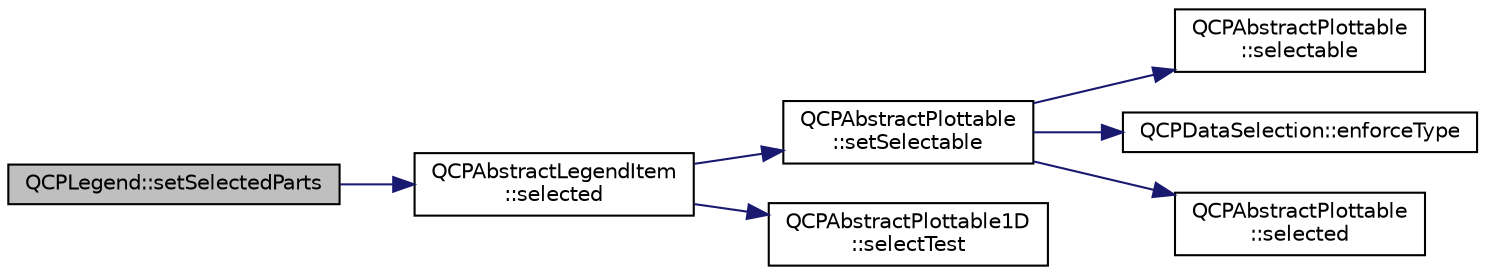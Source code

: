 digraph "QCPLegend::setSelectedParts"
{
  edge [fontname="Helvetica",fontsize="10",labelfontname="Helvetica",labelfontsize="10"];
  node [fontname="Helvetica",fontsize="10",shape=record];
  rankdir="LR";
  Node149 [label="QCPLegend::setSelectedParts",height=0.2,width=0.4,color="black", fillcolor="grey75", style="filled", fontcolor="black"];
  Node149 -> Node150 [color="midnightblue",fontsize="10",style="solid",fontname="Helvetica"];
  Node150 [label="QCPAbstractLegendItem\l::selected",height=0.2,width=0.4,color="black", fillcolor="white", style="filled",URL="$class_q_c_p_abstract_legend_item.html#adf427dbb05d5f1a8e84c6abcb05becdf"];
  Node150 -> Node151 [color="midnightblue",fontsize="10",style="solid",fontname="Helvetica"];
  Node151 [label="QCPAbstractPlottable\l::setSelectable",height=0.2,width=0.4,color="black", fillcolor="white", style="filled",URL="$class_q_c_p_abstract_plottable.html#ac238d6e910f976f1f30d41c2bca44ac3"];
  Node151 -> Node152 [color="midnightblue",fontsize="10",style="solid",fontname="Helvetica"];
  Node152 [label="QCPAbstractPlottable\l::selectable",height=0.2,width=0.4,color="black", fillcolor="white", style="filled",URL="$class_q_c_p_abstract_plottable.html#a016653741033bd332d1d4c3c725cc284"];
  Node151 -> Node153 [color="midnightblue",fontsize="10",style="solid",fontname="Helvetica"];
  Node153 [label="QCPDataSelection::enforceType",height=0.2,width=0.4,color="black", fillcolor="white", style="filled",URL="$class_q_c_p_data_selection.html#a17b84d852911531d229f4a76aa239a75"];
  Node151 -> Node154 [color="midnightblue",fontsize="10",style="solid",fontname="Helvetica"];
  Node154 [label="QCPAbstractPlottable\l::selected",height=0.2,width=0.4,color="black", fillcolor="white", style="filled",URL="$class_q_c_p_abstract_plottable.html#a0b3b514474fe93354fc74cfc144184b4"];
  Node150 -> Node155 [color="midnightblue",fontsize="10",style="solid",fontname="Helvetica"];
  Node155 [label="QCPAbstractPlottable1D\l::selectTest",height=0.2,width=0.4,color="black", fillcolor="white", style="filled",URL="$class_q_c_p_abstract_plottable1_d.html#a4611b43bcb6441b2154eb4f4e0a33db2"];
}
